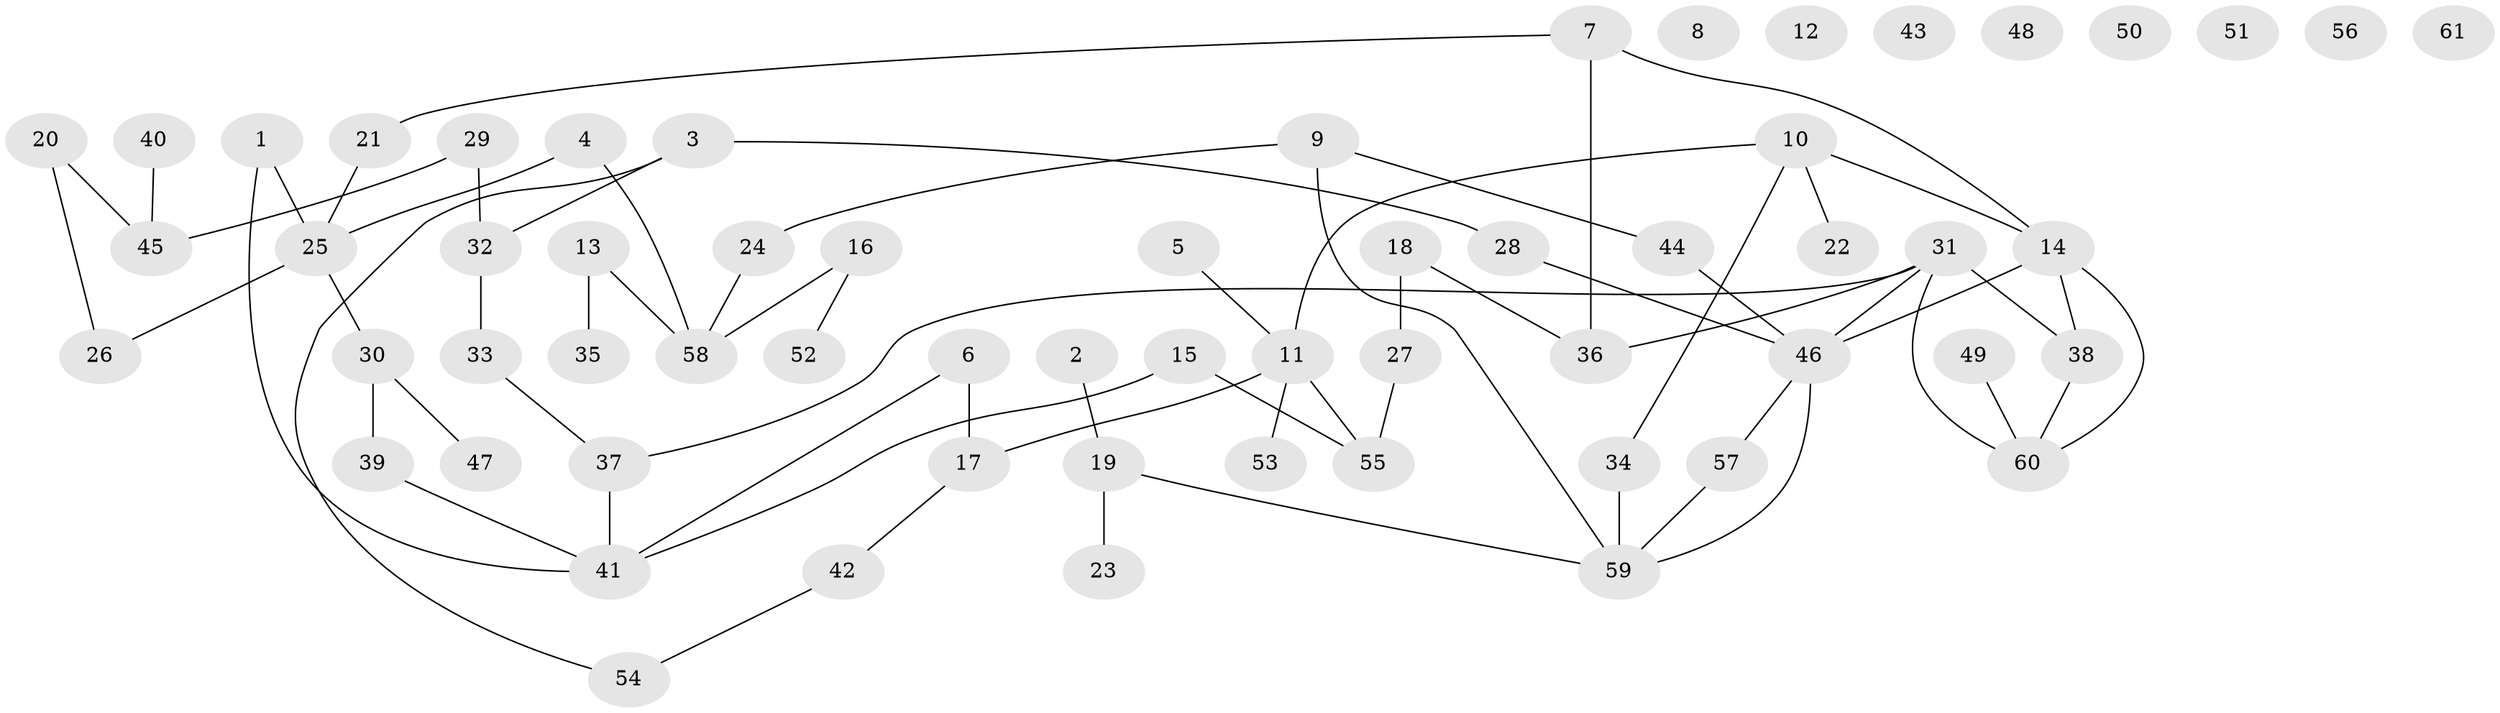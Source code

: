 // coarse degree distribution, {4: 0.08571428571428572, 6: 0.08571428571428572, 3: 0.2, 1: 0.17142857142857143, 2: 0.42857142857142855, 5: 0.02857142857142857}
// Generated by graph-tools (version 1.1) at 2025/48/03/04/25 22:48:18]
// undirected, 61 vertices, 68 edges
graph export_dot {
  node [color=gray90,style=filled];
  1;
  2;
  3;
  4;
  5;
  6;
  7;
  8;
  9;
  10;
  11;
  12;
  13;
  14;
  15;
  16;
  17;
  18;
  19;
  20;
  21;
  22;
  23;
  24;
  25;
  26;
  27;
  28;
  29;
  30;
  31;
  32;
  33;
  34;
  35;
  36;
  37;
  38;
  39;
  40;
  41;
  42;
  43;
  44;
  45;
  46;
  47;
  48;
  49;
  50;
  51;
  52;
  53;
  54;
  55;
  56;
  57;
  58;
  59;
  60;
  61;
  1 -- 25;
  1 -- 41;
  2 -- 19;
  3 -- 28;
  3 -- 32;
  3 -- 54;
  4 -- 25;
  4 -- 58;
  5 -- 11;
  6 -- 17;
  6 -- 41;
  7 -- 14;
  7 -- 21;
  7 -- 36;
  9 -- 24;
  9 -- 44;
  9 -- 59;
  10 -- 11;
  10 -- 14;
  10 -- 22;
  10 -- 34;
  11 -- 17;
  11 -- 53;
  11 -- 55;
  13 -- 35;
  13 -- 58;
  14 -- 38;
  14 -- 46;
  14 -- 60;
  15 -- 41;
  15 -- 55;
  16 -- 52;
  16 -- 58;
  17 -- 42;
  18 -- 27;
  18 -- 36;
  19 -- 23;
  19 -- 59;
  20 -- 26;
  20 -- 45;
  21 -- 25;
  24 -- 58;
  25 -- 26;
  25 -- 30;
  27 -- 55;
  28 -- 46;
  29 -- 32;
  29 -- 45;
  30 -- 39;
  30 -- 47;
  31 -- 36;
  31 -- 37;
  31 -- 38;
  31 -- 46;
  31 -- 60;
  32 -- 33;
  33 -- 37;
  34 -- 59;
  37 -- 41;
  38 -- 60;
  39 -- 41;
  40 -- 45;
  42 -- 54;
  44 -- 46;
  46 -- 57;
  46 -- 59;
  49 -- 60;
  57 -- 59;
}
